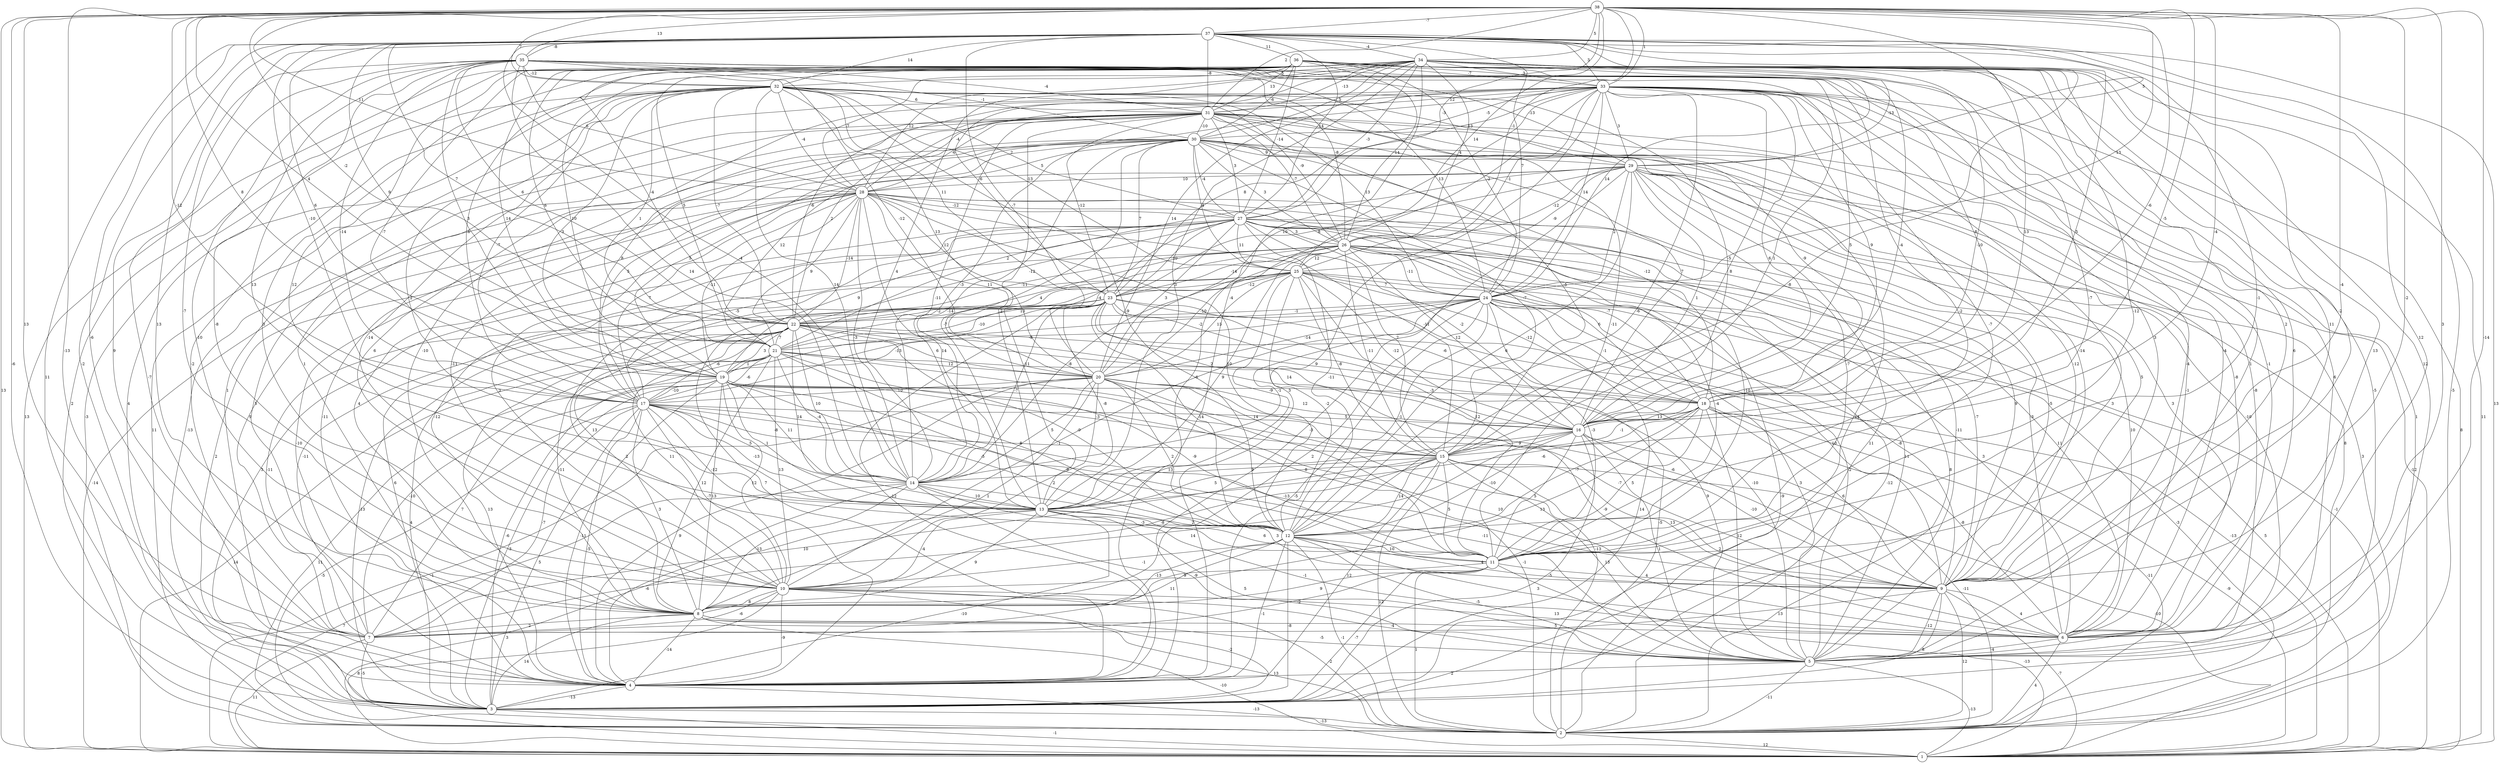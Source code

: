 graph { 
	 fontname="Helvetica,Arial,sans-serif" 
	 node [shape = circle]; 
	 38 -- 1 [label = "13"];
	 38 -- 3 [label = "-6"];
	 38 -- 4 [label = "-13"];
	 38 -- 5 [label = "-14"];
	 38 -- 6 [label = "3"];
	 38 -- 7 [label = "13"];
	 38 -- 9 [label = "-2"];
	 38 -- 11 [label = "-4"];
	 38 -- 15 [label = "-4"];
	 38 -- 16 [label = "-5"];
	 38 -- 17 [label = "-12"];
	 38 -- 18 [label = "-6"];
	 38 -- 19 [label = "8"];
	 38 -- 21 [label = "4"];
	 38 -- 22 [label = "-2"];
	 38 -- 24 [label = "13"];
	 38 -- 25 [label = "14"];
	 38 -- 26 [label = "-1"];
	 38 -- 27 [label = "-3"];
	 38 -- 28 [label = "11"];
	 38 -- 29 [label = "5"];
	 38 -- 31 [label = "2"];
	 38 -- 32 [label = "7"];
	 38 -- 33 [label = "1"];
	 38 -- 34 [label = "5"];
	 38 -- 35 [label = "13"];
	 38 -- 37 [label = "-7"];
	 37 -- 1 [label = "13"];
	 37 -- 2 [label = "-5"];
	 37 -- 3 [label = "11"];
	 37 -- 4 [label = "-2"];
	 37 -- 6 [label = "12"];
	 37 -- 7 [label = "-6"];
	 37 -- 8 [label = "13"];
	 37 -- 9 [label = "-2"];
	 37 -- 10 [label = "-7"];
	 37 -- 11 [label = "-1"];
	 37 -- 12 [label = "-8"];
	 37 -- 14 [label = "-4"];
	 37 -- 16 [label = "5"];
	 37 -- 17 [label = "-10"];
	 37 -- 19 [label = "6"];
	 37 -- 20 [label = "-7"];
	 37 -- 21 [label = "9"];
	 37 -- 22 [label = "7"];
	 37 -- 24 [label = "7"];
	 37 -- 27 [label = "14"];
	 37 -- 31 [label = "-8"];
	 37 -- 32 [label = "14"];
	 37 -- 33 [label = "3"];
	 37 -- 34 [label = "-4"];
	 37 -- 35 [label = "-8"];
	 37 -- 36 [label = "11"];
	 36 -- 1 [label = "13"];
	 36 -- 2 [label = "2"];
	 36 -- 5 [label = "1"];
	 36 -- 6 [label = "6"];
	 36 -- 9 [label = "2"];
	 36 -- 11 [label = "-2"];
	 36 -- 13 [label = "12"];
	 36 -- 16 [label = "-4"];
	 36 -- 17 [label = "-7"];
	 36 -- 19 [label = "14"];
	 36 -- 21 [label = "6"];
	 36 -- 22 [label = "-4"];
	 36 -- 24 [label = "-2"];
	 36 -- 26 [label = "14"];
	 36 -- 27 [label = "-14"];
	 36 -- 28 [label = "-7"];
	 36 -- 30 [label = "-6"];
	 36 -- 31 [label = "13"];
	 36 -- 33 [label = "-7"];
	 35 -- 4 [label = "-7"];
	 35 -- 5 [label = "-4"];
	 35 -- 6 [label = "-4"];
	 35 -- 7 [label = "9"];
	 35 -- 8 [label = "-10"];
	 35 -- 10 [label = "-8"];
	 35 -- 13 [label = "13"];
	 35 -- 14 [label = "14"];
	 35 -- 15 [label = "1"];
	 35 -- 16 [label = "5"];
	 35 -- 17 [label = "-14"];
	 35 -- 18 [label = "8"];
	 35 -- 19 [label = "3"];
	 35 -- 20 [label = "-12"];
	 35 -- 22 [label = "6"];
	 35 -- 24 [label = "13"];
	 35 -- 26 [label = "-8"];
	 35 -- 28 [label = "6"];
	 35 -- 29 [label = "-13"];
	 35 -- 30 [label = "-1"];
	 35 -- 31 [label = "-4"];
	 35 -- 32 [label = "-12"];
	 34 -- 1 [label = "11"];
	 34 -- 3 [label = "-5"];
	 34 -- 4 [label = "-6"];
	 34 -- 5 [label = "12"];
	 34 -- 6 [label = "13"];
	 34 -- 9 [label = "11"];
	 34 -- 10 [label = "3"];
	 34 -- 11 [label = "-12"];
	 34 -- 12 [label = "-7"];
	 34 -- 13 [label = "3"];
	 34 -- 14 [label = "4"];
	 34 -- 16 [label = "-10"];
	 34 -- 17 [label = "-6"];
	 34 -- 18 [label = "13"];
	 34 -- 19 [label = "10"];
	 34 -- 20 [label = "14"];
	 34 -- 21 [label = "5"];
	 34 -- 23 [label = "-6"];
	 34 -- 24 [label = "14"];
	 34 -- 26 [label = "4"];
	 34 -- 27 [label = "-3"];
	 34 -- 28 [label = "12"];
	 34 -- 29 [label = "-13"];
	 34 -- 30 [label = "5"];
	 34 -- 31 [label = "-13"];
	 34 -- 32 [label = "5"];
	 34 -- 33 [label = "3"];
	 33 -- 1 [label = "8"];
	 33 -- 2 [label = "1"];
	 33 -- 3 [label = "3"];
	 33 -- 4 [label = "3"];
	 33 -- 5 [label = "6"];
	 33 -- 6 [label = "-1"];
	 33 -- 8 [label = "-10"];
	 33 -- 9 [label = "3"];
	 33 -- 10 [label = "-14"];
	 33 -- 11 [label = "-7"];
	 33 -- 12 [label = "-6"];
	 33 -- 13 [label = "-4"];
	 33 -- 14 [label = "-3"];
	 33 -- 15 [label = "8"];
	 33 -- 16 [label = "6"];
	 33 -- 18 [label = "9"];
	 33 -- 20 [label = "10"];
	 33 -- 22 [label = "-6"];
	 33 -- 23 [label = "8"];
	 33 -- 24 [label = "14"];
	 33 -- 25 [label = "-1"];
	 33 -- 28 [label = "-4"];
	 33 -- 29 [label = "3"];
	 33 -- 30 [label = "-5"];
	 33 -- 31 [label = "12"];
	 32 -- 2 [label = "-3"];
	 32 -- 3 [label = "4"];
	 32 -- 4 [label = "1"];
	 32 -- 7 [label = "-2"];
	 32 -- 11 [label = "-11"];
	 32 -- 12 [label = "-9"];
	 32 -- 13 [label = "2"];
	 32 -- 14 [label = "14"];
	 32 -- 16 [label = "-5"];
	 32 -- 17 [label = "-7"];
	 32 -- 19 [label = "3"];
	 32 -- 20 [label = "13"];
	 32 -- 21 [label = "1"];
	 32 -- 22 [label = "-7"];
	 32 -- 23 [label = "11"];
	 32 -- 24 [label = "13"];
	 32 -- 25 [label = "-13"];
	 32 -- 26 [label = "-9"];
	 32 -- 27 [label = "2"];
	 32 -- 28 [label = "-4"];
	 32 -- 29 [label = "13"];
	 32 -- 31 [label = "6"];
	 31 -- 2 [label = "11"];
	 31 -- 3 [label = "14"];
	 31 -- 4 [label = "5"];
	 31 -- 5 [label = "-8"];
	 31 -- 6 [label = "-8"];
	 31 -- 8 [label = "1"];
	 31 -- 9 [label = "-14"];
	 31 -- 10 [label = "6"];
	 31 -- 13 [label = "-2"];
	 31 -- 14 [label = "-11"];
	 31 -- 15 [label = "-5"];
	 31 -- 16 [label = "7"];
	 31 -- 17 [label = "8"];
	 31 -- 18 [label = "-9"];
	 31 -- 22 [label = "2"];
	 31 -- 23 [label = "-12"];
	 31 -- 26 [label = "-7"];
	 31 -- 27 [label = "3"];
	 31 -- 28 [label = "-6"];
	 31 -- 30 [label = "-10"];
	 30 -- 2 [label = "8"];
	 30 -- 3 [label = "-13"];
	 30 -- 4 [label = "-11"];
	 30 -- 5 [label = "-5"];
	 30 -- 6 [label = "-1"];
	 30 -- 9 [label = "-12"];
	 30 -- 10 [label = "-11"];
	 30 -- 13 [label = "-7"];
	 30 -- 14 [label = "-14"];
	 30 -- 15 [label = "-7"];
	 30 -- 17 [label = "5"];
	 30 -- 18 [label = "-12"];
	 30 -- 19 [label = "5"];
	 30 -- 21 [label = "12"];
	 30 -- 23 [label = "7"];
	 30 -- 25 [label = "4"];
	 30 -- 26 [label = "3"];
	 30 -- 27 [label = "-4"];
	 30 -- 28 [label = "5"];
	 30 -- 29 [label = "9"];
	 29 -- 1 [label = "-12"];
	 29 -- 2 [label = "3"];
	 29 -- 3 [label = "11"];
	 29 -- 4 [label = "-3"];
	 29 -- 5 [label = "-10"];
	 29 -- 6 [label = "3"];
	 29 -- 8 [label = "3"];
	 29 -- 9 [label = "5"];
	 29 -- 11 [label = "-7"];
	 29 -- 12 [label = "6"];
	 29 -- 16 [label = "1"];
	 29 -- 21 [label = "2"];
	 29 -- 23 [label = "8"];
	 29 -- 24 [label = "2"];
	 29 -- 25 [label = "-9"];
	 29 -- 26 [label = "-12"];
	 29 -- 28 [label = "10"];
	 28 -- 1 [label = "-14"];
	 28 -- 2 [label = "8"];
	 28 -- 3 [label = "2"];
	 28 -- 4 [label = "-10"];
	 28 -- 5 [label = "-11"];
	 28 -- 6 [label = "-3"];
	 28 -- 7 [label = "9"];
	 28 -- 8 [label = "4"];
	 28 -- 12 [label = "10"];
	 28 -- 13 [label = "14"];
	 28 -- 14 [label = "-3"];
	 28 -- 15 [label = "-11"];
	 28 -- 17 [label = "7"];
	 28 -- 19 [label = "-11"];
	 28 -- 20 [label = "11"];
	 28 -- 21 [label = "9"];
	 28 -- 22 [label = "-14"];
	 28 -- 23 [label = "12"];
	 28 -- 27 [label = "-12"];
	 27 -- 2 [label = "-12"];
	 27 -- 3 [label = "3"];
	 27 -- 4 [label = "2"];
	 27 -- 6 [label = "10"];
	 27 -- 8 [label = "-12"];
	 27 -- 9 [label = "9"];
	 27 -- 11 [label = "-10"];
	 27 -- 12 [label = "-11"];
	 27 -- 13 [label = "-11"];
	 27 -- 15 [label = "2"];
	 27 -- 16 [label = "-2"];
	 27 -- 17 [label = "-5"];
	 27 -- 18 [label = "-7"];
	 27 -- 19 [label = "9"];
	 27 -- 20 [label = "3"];
	 27 -- 22 [label = "-12"];
	 27 -- 23 [label = "-10"];
	 27 -- 25 [label = "11"];
	 27 -- 26 [label = "3"];
	 26 -- 1 [label = "-1"];
	 26 -- 2 [label = "-9"];
	 26 -- 3 [label = "6"];
	 26 -- 5 [label = "11"];
	 26 -- 6 [label = "11"];
	 26 -- 9 [label = "-7"];
	 26 -- 11 [label = "-4"];
	 26 -- 13 [label = "9"];
	 26 -- 14 [label = "-8"];
	 26 -- 15 [label = "-11"];
	 26 -- 16 [label = "12"];
	 26 -- 18 [label = "6"];
	 26 -- 19 [label = "13"];
	 26 -- 20 [label = "-10"];
	 26 -- 21 [label = "4"];
	 26 -- 22 [label = "-11"];
	 26 -- 23 [label = "-14"];
	 26 -- 24 [label = "-11"];
	 26 -- 25 [label = "12"];
	 25 -- 4 [label = "7"];
	 25 -- 5 [label = "-2"];
	 25 -- 6 [label = "3"];
	 25 -- 7 [label = "-11"];
	 25 -- 10 [label = "13"];
	 25 -- 11 [label = "12"];
	 25 -- 12 [label = "-2"];
	 25 -- 13 [label = "-9"];
	 25 -- 15 [label = "-8"];
	 25 -- 16 [label = "-12"];
	 25 -- 18 [label = "-12"];
	 25 -- 20 [label = "13"];
	 25 -- 22 [label = "-4"];
	 25 -- 23 [label = "-12"];
	 25 -- 24 [label = "7"];
	 24 -- 1 [label = "5"];
	 24 -- 2 [label = "-3"];
	 24 -- 3 [label = "14"];
	 24 -- 4 [label = "-5"];
	 24 -- 5 [label = "3"];
	 24 -- 8 [label = "2"];
	 24 -- 9 [label = "-8"];
	 24 -- 10 [label = "-1"];
	 24 -- 11 [label = "-3"];
	 24 -- 12 [label = "-1"];
	 24 -- 14 [label = "-1"];
	 24 -- 18 [label = "-1"];
	 24 -- 19 [label = "-9"];
	 24 -- 20 [label = "-14"];
	 24 -- 21 [label = "-2"];
	 24 -- 22 [label = "-1"];
	 23 -- 1 [label = "-13"];
	 23 -- 2 [label = "-5"];
	 23 -- 3 [label = "13"];
	 23 -- 4 [label = "-12"];
	 23 -- 5 [label = "-10"];
	 23 -- 7 [label = "-11"];
	 23 -- 9 [label = "10"];
	 23 -- 12 [label = "-14"];
	 23 -- 13 [label = "-8"];
	 23 -- 14 [label = "-7"];
	 23 -- 16 [label = "2"];
	 23 -- 17 [label = "-13"];
	 23 -- 18 [label = "-6"];
	 23 -- 21 [label = "-10"];
	 23 -- 22 [label = "-2"];
	 22 -- 3 [label = "4"];
	 22 -- 4 [label = "13"];
	 22 -- 5 [label = "9"];
	 22 -- 8 [label = "-11"];
	 22 -- 10 [label = "11"];
	 22 -- 12 [label = "-9"];
	 22 -- 13 [label = "14"];
	 22 -- 14 [label = "10"];
	 22 -- 16 [label = "14"];
	 22 -- 17 [label = "-6"];
	 22 -- 18 [label = "9"];
	 22 -- 19 [label = "3"];
	 22 -- 20 [label = "6"];
	 22 -- 21 [label = "7"];
	 21 -- 1 [label = "14"];
	 21 -- 2 [label = "-13"];
	 21 -- 3 [label = "-6"];
	 21 -- 7 [label = "-10"];
	 21 -- 8 [label = "12"];
	 21 -- 9 [label = "-6"];
	 21 -- 10 [label = "13"];
	 21 -- 11 [label = "-9"];
	 21 -- 12 [label = "-8"];
	 21 -- 14 [label = "-4"];
	 21 -- 17 [label = "-6"];
	 21 -- 19 [label = "1"];
	 21 -- 20 [label = "12"];
	 20 -- 1 [label = "-1"];
	 20 -- 2 [label = "-1"];
	 20 -- 4 [label = "9"];
	 20 -- 6 [label = "-9"];
	 20 -- 8 [label = "1"];
	 20 -- 10 [label = "2"];
	 20 -- 11 [label = "8"];
	 20 -- 12 [label = "2"];
	 20 -- 14 [label = "5"];
	 20 -- 15 [label = "14"];
	 20 -- 16 [label = "12"];
	 20 -- 17 [label = "10"];
	 19 -- 2 [label = "11"];
	 19 -- 3 [label = "-3"];
	 19 -- 4 [label = "-11"];
	 19 -- 6 [label = "10"];
	 19 -- 7 [label = "7"];
	 19 -- 8 [label = "13"];
	 19 -- 9 [label = "-7"];
	 19 -- 10 [label = "12"];
	 19 -- 11 [label = "9"];
	 19 -- 12 [label = "-5"];
	 19 -- 13 [label = "1"];
	 19 -- 14 [label = "11"];
	 19 -- 15 [label = "-3"];
	 19 -- 17 [label = "-10"];
	 19 -- 18 [label = "-3"];
	 18 -- 1 [label = "-9"];
	 18 -- 2 [label = "-11"];
	 18 -- 5 [label = "12"];
	 18 -- 6 [label = "-8"];
	 18 -- 8 [label = "13"];
	 18 -- 9 [label = "6"];
	 18 -- 11 [label = "5"];
	 18 -- 12 [label = "-7"];
	 18 -- 13 [label = "-6"];
	 18 -- 15 [label = "-1"];
	 18 -- 16 [label = "13"];
	 17 -- 2 [label = "-5"];
	 17 -- 3 [label = "5"];
	 17 -- 4 [label = "-5"];
	 17 -- 5 [label = "-11"];
	 17 -- 7 [label = "-7"];
	 17 -- 8 [label = "3"];
	 17 -- 9 [label = "-13"];
	 17 -- 10 [label = "-7"];
	 17 -- 12 [label = "-12"];
	 17 -- 13 [label = "-13"];
	 17 -- 14 [label = "5"];
	 17 -- 15 [label = "-8"];
	 17 -- 16 [label = "5"];
	 16 -- 2 [label = "-11"];
	 16 -- 3 [label = "-5"];
	 16 -- 5 [label = "1"];
	 16 -- 7 [label = "14"];
	 16 -- 9 [label = "-10"];
	 16 -- 11 [label = "5"];
	 16 -- 12 [label = "-10"];
	 16 -- 13 [label = "13"];
	 16 -- 15 [label = "9"];
	 15 -- 1 [label = "-10"];
	 15 -- 2 [label = "12"];
	 15 -- 4 [label = "12"];
	 15 -- 5 [label = "13"];
	 15 -- 6 [label = "2"];
	 15 -- 7 [label = "10"];
	 15 -- 9 [label = "13"];
	 15 -- 10 [label = "-8"];
	 15 -- 11 [label = "5"];
	 15 -- 12 [label = "14"];
	 15 -- 13 [label = "5"];
	 15 -- 14 [label = "9"];
	 14 -- 1 [label = "7"];
	 14 -- 4 [label = "-6"];
	 14 -- 5 [label = "-9"];
	 14 -- 8 [label = "-13"];
	 14 -- 9 [label = "3"];
	 14 -- 11 [label = "-3"];
	 14 -- 13 [label = "10"];
	 13 -- 1 [label = "3"];
	 13 -- 3 [label = "-10"];
	 13 -- 5 [label = "5"];
	 13 -- 6 [label = "-1"];
	 13 -- 8 [label = "9"];
	 13 -- 10 [label = "-4"];
	 13 -- 11 [label = "6"];
	 13 -- 12 [label = "2"];
	 12 -- 2 [label = "-1"];
	 12 -- 3 [label = "-8"];
	 12 -- 4 [label = "-1"];
	 12 -- 5 [label = "-5"];
	 12 -- 6 [label = "3"];
	 12 -- 7 [label = "11"];
	 12 -- 8 [label = "-13"];
	 12 -- 9 [label = "4"];
	 12 -- 10 [label = "-1"];
	 12 -- 11 [label = "10"];
	 11 -- 1 [label = "-13"];
	 11 -- 2 [label = "1"];
	 11 -- 3 [label = "-7"];
	 11 -- 7 [label = "-2"];
	 11 -- 8 [label = "9"];
	 11 -- 9 [label = "4"];
	 11 -- 10 [label = "-9"];
	 10 -- 1 [label = "8"];
	 10 -- 2 [label = "-2"];
	 10 -- 3 [label = "-2"];
	 10 -- 4 [label = "-9"];
	 10 -- 5 [label = "-4"];
	 10 -- 6 [label = "13"];
	 10 -- 7 [label = "-6"];
	 10 -- 8 [label = "8"];
	 9 -- 1 [label = "-7"];
	 9 -- 2 [label = "12"];
	 9 -- 3 [label = "8"];
	 9 -- 5 [label = "-12"];
	 9 -- 6 [label = "4"];
	 9 -- 7 [label = "13"];
	 8 -- 1 [label = "-10"];
	 8 -- 2 [label = "13"];
	 8 -- 3 [label = "14"];
	 8 -- 4 [label = "-14"];
	 8 -- 5 [label = "-5"];
	 8 -- 6 [label = "5"];
	 8 -- 7 [label = "2"];
	 7 -- 1 [label = "11"];
	 7 -- 3 [label = "-5"];
	 6 -- 2 [label = "4"];
	 6 -- 5 [label = "-4"];
	 5 -- 1 [label = "-13"];
	 5 -- 2 [label = "-11"];
	 5 -- 4 [label = "2"];
	 4 -- 2 [label = "-13"];
	 4 -- 3 [label = "-13"];
	 3 -- 1 [label = "-1"];
	 3 -- 2 [label = "-13"];
	 2 -- 1 [label = "12"];
	 1;
	 2;
	 3;
	 4;
	 5;
	 6;
	 7;
	 8;
	 9;
	 10;
	 11;
	 12;
	 13;
	 14;
	 15;
	 16;
	 17;
	 18;
	 19;
	 20;
	 21;
	 22;
	 23;
	 24;
	 25;
	 26;
	 27;
	 28;
	 29;
	 30;
	 31;
	 32;
	 33;
	 34;
	 35;
	 36;
	 37;
	 38;
}
